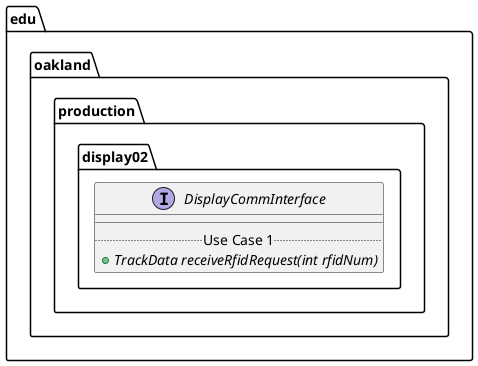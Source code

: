 @startuml DisplayCommInterface

package edu.oakland.production.display02 {
    interface DisplayCommInterface {
        __
        .. Use Case 1 ..
        {abstract} + TrackData receiveRfidRequest(int rfidNum)
    }
}

@enduml
